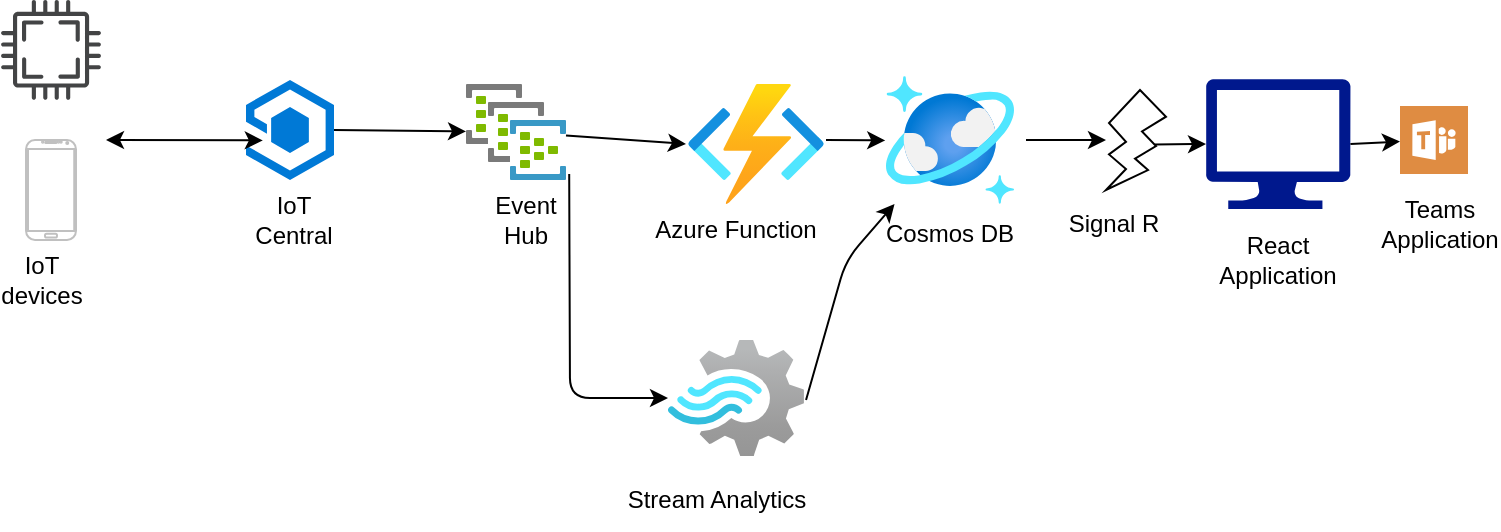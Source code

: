 <mxfile version="15.1.3" type="device"><diagram id="hRu_aYanfrdidGOiZtoD" name="Page-1"><mxGraphModel dx="1026" dy="594" grid="1" gridSize="10" guides="1" tooltips="1" connect="1" arrows="1" fold="1" page="1" pageScale="1" pageWidth="850" pageHeight="850" math="0" shadow="0"><root><mxCell id="0"/><mxCell id="1" parent="0"/><mxCell id="GYArhwRahweiOhkBYcuN-1" value="" style="aspect=fixed;shadow=0;dashed=0;html=1;strokeColor=none;labelPosition=center;verticalLabelPosition=bottom;verticalAlign=top;align=center;shape=mxgraph.mscae.cloud.central;fillColor=#0079D6;pointerEvents=1;" vertex="1" parent="1"><mxGeometry x="170" y="200" width="44" height="50" as="geometry"/></mxCell><mxCell id="GYArhwRahweiOhkBYcuN-2" value="" style="sketch=0;pointerEvents=1;shadow=0;dashed=0;html=1;strokeColor=none;fillColor=#434445;aspect=fixed;labelPosition=center;verticalLabelPosition=bottom;verticalAlign=top;align=center;outlineConnect=0;shape=mxgraph.vvd.cpu;" vertex="1" parent="1"><mxGeometry x="47.5" y="160" width="50" height="50" as="geometry"/></mxCell><mxCell id="GYArhwRahweiOhkBYcuN-3" value="" style="verticalLabelPosition=bottom;verticalAlign=top;html=1;shadow=0;dashed=0;strokeWidth=1;shape=mxgraph.android.phone2;strokeColor=#c0c0c0;" vertex="1" parent="1"><mxGeometry x="60" y="230" width="25" height="50" as="geometry"/></mxCell><mxCell id="GYArhwRahweiOhkBYcuN-5" value="" style="endArrow=classic;startArrow=classic;html=1;entryX=0.191;entryY=0.604;entryDx=0;entryDy=0;entryPerimeter=0;" edge="1" parent="1" target="GYArhwRahweiOhkBYcuN-1"><mxGeometry width="50" height="50" relative="1" as="geometry"><mxPoint x="100" y="230" as="sourcePoint"/><mxPoint x="450" y="280" as="targetPoint"/></mxGeometry></mxCell><mxCell id="GYArhwRahweiOhkBYcuN-8" value="IoT devices" style="text;html=1;strokeColor=none;fillColor=none;align=center;verticalAlign=middle;whiteSpace=wrap;rounded=0;" vertex="1" parent="1"><mxGeometry x="47.5" y="290" width="40" height="20" as="geometry"/></mxCell><mxCell id="GYArhwRahweiOhkBYcuN-9" value="IoT Central" style="text;html=1;strokeColor=none;fillColor=none;align=center;verticalAlign=middle;whiteSpace=wrap;rounded=0;" vertex="1" parent="1"><mxGeometry x="174" y="260" width="40" height="20" as="geometry"/></mxCell><mxCell id="GYArhwRahweiOhkBYcuN-12" value="" style="sketch=0;aspect=fixed;html=1;points=[];align=center;image;fontSize=12;image=img/lib/mscae/Event_Hub_Clusters.svg;" vertex="1" parent="1"><mxGeometry x="280" y="202" width="50" height="48" as="geometry"/></mxCell><mxCell id="GYArhwRahweiOhkBYcuN-13" value="" style="endArrow=classic;html=1;exitX=1;exitY=0.5;exitDx=0;exitDy=0;exitPerimeter=0;" edge="1" parent="1" source="GYArhwRahweiOhkBYcuN-1" target="GYArhwRahweiOhkBYcuN-12"><mxGeometry width="50" height="50" relative="1" as="geometry"><mxPoint x="400" y="320" as="sourcePoint"/><mxPoint x="450" y="270" as="targetPoint"/></mxGeometry></mxCell><mxCell id="GYArhwRahweiOhkBYcuN-14" value="Event Hub" style="text;html=1;strokeColor=none;fillColor=none;align=center;verticalAlign=middle;whiteSpace=wrap;rounded=0;" vertex="1" parent="1"><mxGeometry x="290" y="260" width="40" height="20" as="geometry"/></mxCell><mxCell id="GYArhwRahweiOhkBYcuN-17" value="" style="aspect=fixed;html=1;points=[];align=center;image;fontSize=12;image=img/lib/azure2/compute/Function_Apps.svg;" vertex="1" parent="1"><mxGeometry x="391" y="202" width="68" height="60" as="geometry"/></mxCell><mxCell id="GYArhwRahweiOhkBYcuN-18" value="" style="endArrow=classic;html=1;" edge="1" parent="1" source="GYArhwRahweiOhkBYcuN-12"><mxGeometry width="50" height="50" relative="1" as="geometry"><mxPoint x="400" y="310" as="sourcePoint"/><mxPoint x="390" y="232" as="targetPoint"/></mxGeometry></mxCell><mxCell id="GYArhwRahweiOhkBYcuN-19" value="" style="aspect=fixed;html=1;points=[];align=center;image;fontSize=12;image=img/lib/azure2/databases/Azure_Cosmos_DB.svg;" vertex="1" parent="1"><mxGeometry x="490" y="198" width="64" height="64" as="geometry"/></mxCell><mxCell id="GYArhwRahweiOhkBYcuN-20" value="" style="endArrow=classic;html=1;entryX=-0.006;entryY=0.503;entryDx=0;entryDy=0;entryPerimeter=0;" edge="1" parent="1" target="GYArhwRahweiOhkBYcuN-19"><mxGeometry width="50" height="50" relative="1" as="geometry"><mxPoint x="460" y="230" as="sourcePoint"/><mxPoint x="450" y="260" as="targetPoint"/></mxGeometry></mxCell><mxCell id="GYArhwRahweiOhkBYcuN-22" value="" style="sketch=0;aspect=fixed;pointerEvents=1;shadow=0;dashed=0;html=1;strokeColor=none;labelPosition=center;verticalLabelPosition=bottom;verticalAlign=top;align=center;fillColor=#00188D;shape=mxgraph.azure.computer" vertex="1" parent="1"><mxGeometry x="650" y="199.5" width="72.22" height="65" as="geometry"/></mxCell><mxCell id="GYArhwRahweiOhkBYcuN-23" value="" style="endArrow=classic;html=1;" edge="1" parent="1"><mxGeometry width="50" height="50" relative="1" as="geometry"><mxPoint x="560" y="230" as="sourcePoint"/><mxPoint x="600" y="230" as="targetPoint"/></mxGeometry></mxCell><mxCell id="GYArhwRahweiOhkBYcuN-24" value="" style="verticalLabelPosition=bottom;verticalAlign=top;html=1;shape=mxgraph.basic.flash" vertex="1" parent="1"><mxGeometry x="600" y="205" width="30" height="50" as="geometry"/></mxCell><mxCell id="GYArhwRahweiOhkBYcuN-25" value="" style="endArrow=classic;html=1;exitX=0.813;exitY=0.544;exitDx=0;exitDy=0;exitPerimeter=0;entryX=0;entryY=0.5;entryDx=0;entryDy=0;entryPerimeter=0;" edge="1" parent="1" source="GYArhwRahweiOhkBYcuN-24" target="GYArhwRahweiOhkBYcuN-22"><mxGeometry width="50" height="50" relative="1" as="geometry"><mxPoint x="400" y="310" as="sourcePoint"/><mxPoint x="450" y="260" as="targetPoint"/></mxGeometry></mxCell><mxCell id="GYArhwRahweiOhkBYcuN-26" value="Azure Function" style="text;html=1;strokeColor=none;fillColor=none;align=center;verticalAlign=middle;whiteSpace=wrap;rounded=0;" vertex="1" parent="1"><mxGeometry x="340" y="260" width="150" height="30" as="geometry"/></mxCell><mxCell id="GYArhwRahweiOhkBYcuN-27" value="Cosmos DB" style="text;html=1;strokeColor=none;fillColor=none;align=center;verticalAlign=middle;whiteSpace=wrap;rounded=0;" vertex="1" parent="1"><mxGeometry x="477" y="267" width="90" height="20" as="geometry"/></mxCell><mxCell id="GYArhwRahweiOhkBYcuN-28" value="Signal R" style="text;html=1;strokeColor=none;fillColor=none;align=center;verticalAlign=middle;whiteSpace=wrap;rounded=0;" vertex="1" parent="1"><mxGeometry x="554" y="262" width="100" height="20" as="geometry"/></mxCell><mxCell id="GYArhwRahweiOhkBYcuN-29" value="React Application" style="text;html=1;strokeColor=none;fillColor=none;align=center;verticalAlign=middle;whiteSpace=wrap;rounded=0;" vertex="1" parent="1"><mxGeometry x="666.11" y="280" width="40" height="20" as="geometry"/></mxCell><mxCell id="GYArhwRahweiOhkBYcuN-30" value="" style="sketch=0;pointerEvents=1;shadow=0;dashed=0;html=1;strokeColor=none;fillColor=#DF8C42;labelPosition=center;verticalLabelPosition=bottom;verticalAlign=top;align=center;outlineConnect=0;shape=mxgraph.veeam2.microsoft_teams;" vertex="1" parent="1"><mxGeometry x="747" y="213" width="34" height="34" as="geometry"/></mxCell><mxCell id="GYArhwRahweiOhkBYcuN-31" value="" style="endArrow=classic;html=1;exitX=1;exitY=0.5;exitDx=0;exitDy=0;exitPerimeter=0;" edge="1" parent="1" source="GYArhwRahweiOhkBYcuN-22" target="GYArhwRahweiOhkBYcuN-30"><mxGeometry width="50" height="50" relative="1" as="geometry"><mxPoint x="530" y="290" as="sourcePoint"/><mxPoint x="580" y="240" as="targetPoint"/></mxGeometry></mxCell><mxCell id="GYArhwRahweiOhkBYcuN-32" value="Teams Application" style="text;html=1;strokeColor=none;fillColor=none;align=center;verticalAlign=middle;whiteSpace=wrap;rounded=0;" vertex="1" parent="1"><mxGeometry x="747" y="262" width="40" height="20" as="geometry"/></mxCell><mxCell id="GYArhwRahweiOhkBYcuN-33" value="" style="aspect=fixed;html=1;points=[];align=center;image;fontSize=12;image=img/lib/azure2/analytics/Stream_Analytics_Jobs.svg;" vertex="1" parent="1"><mxGeometry x="381" y="330" width="68" height="58.0" as="geometry"/></mxCell><mxCell id="GYArhwRahweiOhkBYcuN-34" value="" style="endArrow=classic;html=1;exitX=1.032;exitY=0.938;exitDx=0;exitDy=0;exitPerimeter=0;" edge="1" parent="1" source="GYArhwRahweiOhkBYcuN-12" target="GYArhwRahweiOhkBYcuN-33"><mxGeometry width="50" height="50" relative="1" as="geometry"><mxPoint x="530" y="280" as="sourcePoint"/><mxPoint x="580" y="230" as="targetPoint"/><Array as="points"><mxPoint x="332" y="359"/></Array></mxGeometry></mxCell><mxCell id="GYArhwRahweiOhkBYcuN-36" value="Stream Analytics" style="text;html=1;strokeColor=none;fillColor=none;align=center;verticalAlign=middle;whiteSpace=wrap;rounded=0;" vertex="1" parent="1"><mxGeometry x="321" y="395" width="169" height="30" as="geometry"/></mxCell><mxCell id="GYArhwRahweiOhkBYcuN-39" value="" style="endArrow=classic;html=1;exitX=1.015;exitY=0.517;exitDx=0;exitDy=0;exitPerimeter=0;" edge="1" parent="1" source="GYArhwRahweiOhkBYcuN-33" target="GYArhwRahweiOhkBYcuN-19"><mxGeometry width="50" height="50" relative="1" as="geometry"><mxPoint x="530" y="270" as="sourcePoint"/><mxPoint x="580" y="220" as="targetPoint"/><Array as="points"><mxPoint x="470" y="290"/></Array></mxGeometry></mxCell></root></mxGraphModel></diagram></mxfile>